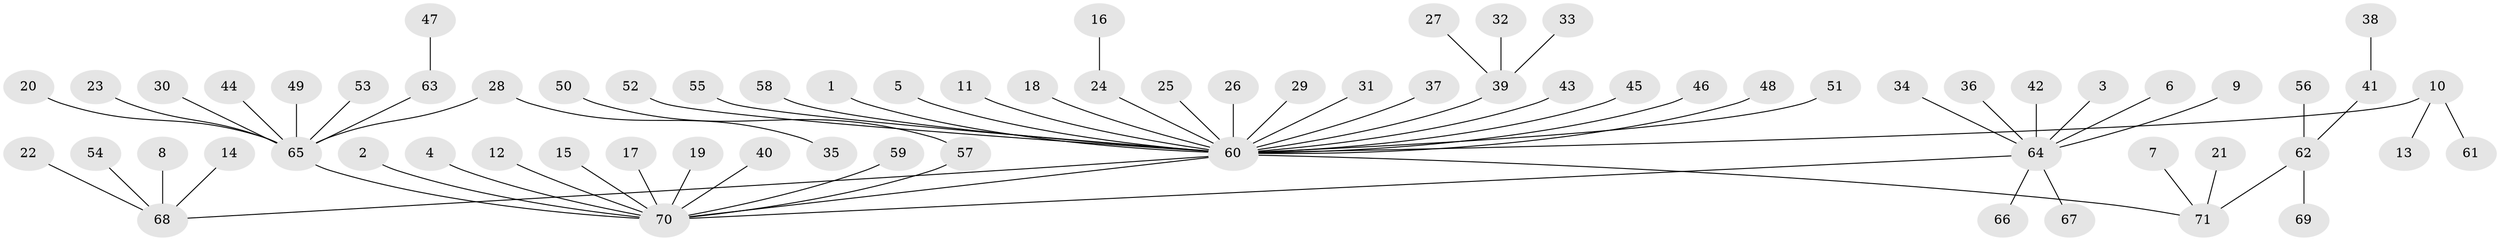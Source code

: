 // original degree distribution, {5: 0.028368794326241134, 25: 0.0070921985815602835, 15: 0.0070921985815602835, 2: 0.15602836879432624, 6: 0.014184397163120567, 1: 0.6879432624113475, 11: 0.0070921985815602835, 12: 0.0070921985815602835, 4: 0.02127659574468085, 3: 0.05673758865248227, 8: 0.0070921985815602835}
// Generated by graph-tools (version 1.1) at 2025/49/03/09/25 03:49:55]
// undirected, 71 vertices, 70 edges
graph export_dot {
graph [start="1"]
  node [color=gray90,style=filled];
  1;
  2;
  3;
  4;
  5;
  6;
  7;
  8;
  9;
  10;
  11;
  12;
  13;
  14;
  15;
  16;
  17;
  18;
  19;
  20;
  21;
  22;
  23;
  24;
  25;
  26;
  27;
  28;
  29;
  30;
  31;
  32;
  33;
  34;
  35;
  36;
  37;
  38;
  39;
  40;
  41;
  42;
  43;
  44;
  45;
  46;
  47;
  48;
  49;
  50;
  51;
  52;
  53;
  54;
  55;
  56;
  57;
  58;
  59;
  60;
  61;
  62;
  63;
  64;
  65;
  66;
  67;
  68;
  69;
  70;
  71;
  1 -- 60 [weight=1.0];
  2 -- 70 [weight=1.0];
  3 -- 64 [weight=1.0];
  4 -- 70 [weight=1.0];
  5 -- 60 [weight=1.0];
  6 -- 64 [weight=1.0];
  7 -- 71 [weight=1.0];
  8 -- 68 [weight=1.0];
  9 -- 64 [weight=1.0];
  10 -- 13 [weight=1.0];
  10 -- 60 [weight=1.0];
  10 -- 61 [weight=1.0];
  11 -- 60 [weight=1.0];
  12 -- 70 [weight=1.0];
  14 -- 68 [weight=1.0];
  15 -- 70 [weight=1.0];
  16 -- 24 [weight=1.0];
  17 -- 70 [weight=1.0];
  18 -- 60 [weight=1.0];
  19 -- 70 [weight=1.0];
  20 -- 65 [weight=1.0];
  21 -- 71 [weight=1.0];
  22 -- 68 [weight=1.0];
  23 -- 65 [weight=1.0];
  24 -- 60 [weight=1.0];
  25 -- 60 [weight=1.0];
  26 -- 60 [weight=1.0];
  27 -- 39 [weight=1.0];
  28 -- 35 [weight=1.0];
  28 -- 65 [weight=1.0];
  29 -- 60 [weight=1.0];
  30 -- 65 [weight=1.0];
  31 -- 60 [weight=1.0];
  32 -- 39 [weight=1.0];
  33 -- 39 [weight=1.0];
  34 -- 64 [weight=1.0];
  36 -- 64 [weight=1.0];
  37 -- 60 [weight=1.0];
  38 -- 41 [weight=1.0];
  39 -- 60 [weight=1.0];
  40 -- 70 [weight=1.0];
  41 -- 62 [weight=1.0];
  42 -- 64 [weight=1.0];
  43 -- 60 [weight=1.0];
  44 -- 65 [weight=1.0];
  45 -- 60 [weight=1.0];
  46 -- 60 [weight=1.0];
  47 -- 63 [weight=1.0];
  48 -- 60 [weight=1.0];
  49 -- 65 [weight=1.0];
  50 -- 57 [weight=1.0];
  51 -- 60 [weight=1.0];
  52 -- 60 [weight=1.0];
  53 -- 65 [weight=1.0];
  54 -- 68 [weight=1.0];
  55 -- 60 [weight=1.0];
  56 -- 62 [weight=1.0];
  57 -- 70 [weight=1.0];
  58 -- 60 [weight=1.0];
  59 -- 70 [weight=1.0];
  60 -- 68 [weight=1.0];
  60 -- 70 [weight=1.0];
  60 -- 71 [weight=1.0];
  62 -- 69 [weight=1.0];
  62 -- 71 [weight=1.0];
  63 -- 65 [weight=1.0];
  64 -- 66 [weight=1.0];
  64 -- 67 [weight=1.0];
  64 -- 70 [weight=1.0];
  65 -- 70 [weight=1.0];
}
